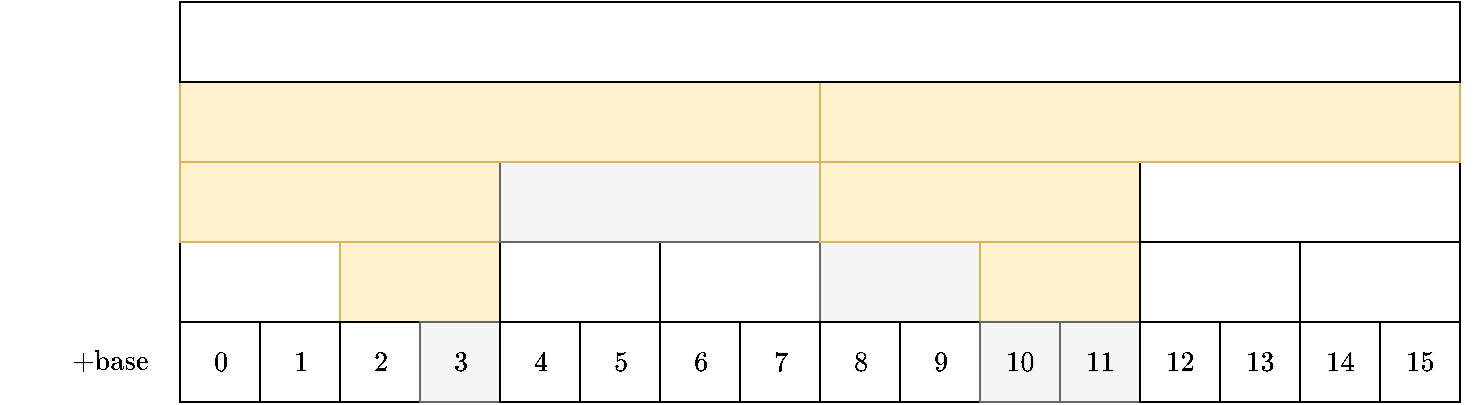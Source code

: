 <mxfile version="12.6.6" type="device"><diagram id="zWc0bXcc1fj7ncZar_JP" name="Page-1"><mxGraphModel dx="796" dy="405" grid="1" gridSize="10" guides="1" tooltips="1" connect="1" arrows="1" fold="1" page="1" pageScale="1" pageWidth="850" pageHeight="1100" math="1" shadow="0"><root><mxCell id="0"/><mxCell id="1" parent="0"/><mxCell id="ZYr_2-Zuq82VGv9pHdYB-1" value="" style="rounded=0;whiteSpace=wrap;html=1;" parent="1" vertex="1"><mxGeometry x="120" y="200" width="80" height="40" as="geometry"/></mxCell><mxCell id="ZYr_2-Zuq82VGv9pHdYB-2" value="" style="rounded=0;whiteSpace=wrap;html=1;" parent="1" vertex="1"><mxGeometry x="120" y="240" width="40" height="40" as="geometry"/></mxCell><mxCell id="ZYr_2-Zuq82VGv9pHdYB-3" value="" style="rounded=0;whiteSpace=wrap;html=1;" parent="1" vertex="1"><mxGeometry x="160" y="240" width="40" height="40" as="geometry"/></mxCell><mxCell id="ZYr_2-Zuq82VGv9pHdYB-4" value="" style="rounded=0;whiteSpace=wrap;html=1;fillColor=#fff2cc;strokeColor=#d6b656;" parent="1" vertex="1"><mxGeometry x="200" y="200" width="80" height="40" as="geometry"/></mxCell><mxCell id="ZYr_2-Zuq82VGv9pHdYB-5" value="" style="rounded=0;whiteSpace=wrap;html=1;" parent="1" vertex="1"><mxGeometry x="200" y="240" width="40" height="40" as="geometry"/></mxCell><mxCell id="ZYr_2-Zuq82VGv9pHdYB-6" value="" style="rounded=0;whiteSpace=wrap;html=1;fillColor=#f5f5f5;strokeColor=#666666;fontColor=#333333;" parent="1" vertex="1"><mxGeometry x="240" y="240" width="40" height="40" as="geometry"/></mxCell><mxCell id="ZYr_2-Zuq82VGv9pHdYB-7" value="" style="rounded=0;whiteSpace=wrap;html=1;" parent="1" vertex="1"><mxGeometry x="280" y="200" width="80" height="40" as="geometry"/></mxCell><mxCell id="ZYr_2-Zuq82VGv9pHdYB-8" value="" style="rounded=0;whiteSpace=wrap;html=1;" parent="1" vertex="1"><mxGeometry x="280" y="240" width="40" height="40" as="geometry"/></mxCell><mxCell id="ZYr_2-Zuq82VGv9pHdYB-9" value="" style="rounded=0;whiteSpace=wrap;html=1;" parent="1" vertex="1"><mxGeometry x="320" y="240" width="40" height="40" as="geometry"/></mxCell><mxCell id="ZYr_2-Zuq82VGv9pHdYB-10" value="" style="rounded=0;whiteSpace=wrap;html=1;" parent="1" vertex="1"><mxGeometry x="360" y="200" width="80" height="40" as="geometry"/></mxCell><mxCell id="ZYr_2-Zuq82VGv9pHdYB-11" value="" style="rounded=0;whiteSpace=wrap;html=1;" parent="1" vertex="1"><mxGeometry x="360" y="240" width="40" height="40" as="geometry"/></mxCell><mxCell id="ZYr_2-Zuq82VGv9pHdYB-12" value="" style="rounded=0;whiteSpace=wrap;html=1;" parent="1" vertex="1"><mxGeometry x="400" y="240" width="40" height="40" as="geometry"/></mxCell><mxCell id="ZYr_2-Zuq82VGv9pHdYB-13" value="" style="rounded=0;whiteSpace=wrap;html=1;fillColor=#f5f5f5;strokeColor=#666666;fontColor=#333333;" parent="1" vertex="1"><mxGeometry x="440" y="200" width="80" height="40" as="geometry"/></mxCell><mxCell id="ZYr_2-Zuq82VGv9pHdYB-14" value="" style="rounded=0;whiteSpace=wrap;html=1;" parent="1" vertex="1"><mxGeometry x="440" y="240" width="40" height="40" as="geometry"/></mxCell><mxCell id="ZYr_2-Zuq82VGv9pHdYB-15" value="" style="rounded=0;whiteSpace=wrap;html=1;" parent="1" vertex="1"><mxGeometry x="480" y="240" width="40" height="40" as="geometry"/></mxCell><mxCell id="ZYr_2-Zuq82VGv9pHdYB-16" value="" style="rounded=0;whiteSpace=wrap;html=1;fillColor=#fff2cc;strokeColor=#d6b656;" parent="1" vertex="1"><mxGeometry x="520" y="200" width="80" height="40" as="geometry"/></mxCell><mxCell id="ZYr_2-Zuq82VGv9pHdYB-17" value="" style="rounded=0;whiteSpace=wrap;html=1;fillColor=#f5f5f5;strokeColor=#666666;fontColor=#333333;" parent="1" vertex="1"><mxGeometry x="520" y="240" width="40" height="40" as="geometry"/></mxCell><mxCell id="ZYr_2-Zuq82VGv9pHdYB-18" value="" style="rounded=0;whiteSpace=wrap;html=1;fillColor=#f5f5f5;strokeColor=#666666;fontColor=#333333;" parent="1" vertex="1"><mxGeometry x="560" y="240" width="40" height="40" as="geometry"/></mxCell><mxCell id="ZYr_2-Zuq82VGv9pHdYB-19" value="" style="rounded=0;whiteSpace=wrap;html=1;" parent="1" vertex="1"><mxGeometry x="600" y="200" width="80" height="40" as="geometry"/></mxCell><mxCell id="ZYr_2-Zuq82VGv9pHdYB-20" value="" style="rounded=0;whiteSpace=wrap;html=1;" parent="1" vertex="1"><mxGeometry x="600" y="240" width="40" height="40" as="geometry"/></mxCell><mxCell id="ZYr_2-Zuq82VGv9pHdYB-21" value="" style="rounded=0;whiteSpace=wrap;html=1;" parent="1" vertex="1"><mxGeometry x="640" y="240" width="40" height="40" as="geometry"/></mxCell><mxCell id="ZYr_2-Zuq82VGv9pHdYB-22" value="" style="rounded=0;whiteSpace=wrap;html=1;" parent="1" vertex="1"><mxGeometry x="680" y="200" width="80" height="40" as="geometry"/></mxCell><mxCell id="ZYr_2-Zuq82VGv9pHdYB-23" value="" style="rounded=0;whiteSpace=wrap;html=1;" parent="1" vertex="1"><mxGeometry x="680" y="240" width="40" height="40" as="geometry"/></mxCell><mxCell id="ZYr_2-Zuq82VGv9pHdYB-24" value="" style="rounded=0;whiteSpace=wrap;html=1;" parent="1" vertex="1"><mxGeometry x="720" y="240" width="40" height="40" as="geometry"/></mxCell><mxCell id="ZYr_2-Zuq82VGv9pHdYB-25" value="" style="rounded=0;whiteSpace=wrap;html=1;fillColor=#fff2cc;strokeColor=#d6b656;" parent="1" vertex="1"><mxGeometry x="120" y="160" width="160" height="40" as="geometry"/></mxCell><mxCell id="ZYr_2-Zuq82VGv9pHdYB-26" value="" style="rounded=0;whiteSpace=wrap;html=1;fillColor=#f5f5f5;strokeColor=#666666;fontColor=#333333;" parent="1" vertex="1"><mxGeometry x="280" y="160" width="160" height="40" as="geometry"/></mxCell><mxCell id="ZYr_2-Zuq82VGv9pHdYB-27" value="" style="rounded=0;whiteSpace=wrap;html=1;fillColor=#fff2cc;strokeColor=#d6b656;" parent="1" vertex="1"><mxGeometry x="120" y="120" width="320" height="40" as="geometry"/></mxCell><mxCell id="ZYr_2-Zuq82VGv9pHdYB-28" value="" style="rounded=0;whiteSpace=wrap;html=1;fillColor=#fff2cc;strokeColor=#d6b656;" parent="1" vertex="1"><mxGeometry x="440" y="160" width="160" height="40" as="geometry"/></mxCell><mxCell id="ZYr_2-Zuq82VGv9pHdYB-29" value="" style="rounded=0;whiteSpace=wrap;html=1;" parent="1" vertex="1"><mxGeometry x="600" y="160" width="160" height="40" as="geometry"/></mxCell><mxCell id="ZYr_2-Zuq82VGv9pHdYB-30" value="" style="rounded=0;whiteSpace=wrap;html=1;fillColor=#fff2cc;strokeColor=#d6b656;" parent="1" vertex="1"><mxGeometry x="440" y="120" width="320" height="40" as="geometry"/></mxCell><mxCell id="ZYr_2-Zuq82VGv9pHdYB-31" value="" style="rounded=0;whiteSpace=wrap;html=1;" parent="1" vertex="1"><mxGeometry x="120" y="80" width="640" height="40" as="geometry"/></mxCell><mxCell id="HHoG4cO4pbRBsrgpjKQk-1" value="$$0$$" style="text;html=1;align=center;verticalAlign=middle;resizable=0;points=[];autosize=1;" vertex="1" parent="1"><mxGeometry x="115" y="250" width="50" height="20" as="geometry"/></mxCell><mxCell id="HHoG4cO4pbRBsrgpjKQk-2" value="$$1$$" style="text;html=1;align=center;verticalAlign=middle;resizable=0;points=[];autosize=1;" vertex="1" parent="1"><mxGeometry x="155" y="250" width="50" height="20" as="geometry"/></mxCell><mxCell id="HHoG4cO4pbRBsrgpjKQk-3" value="$$7$$" style="text;html=1;align=center;verticalAlign=middle;resizable=0;points=[];autosize=1;" vertex="1" parent="1"><mxGeometry x="395" y="250" width="50" height="20" as="geometry"/></mxCell><mxCell id="HHoG4cO4pbRBsrgpjKQk-4" value="$$2$$" style="text;html=1;align=center;verticalAlign=middle;resizable=0;points=[];autosize=1;" vertex="1" parent="1"><mxGeometry x="195" y="250" width="50" height="20" as="geometry"/></mxCell><mxCell id="HHoG4cO4pbRBsrgpjKQk-5" value="$$4$$" style="text;html=1;align=center;verticalAlign=middle;resizable=0;points=[];autosize=1;" vertex="1" parent="1"><mxGeometry x="275" y="250" width="50" height="20" as="geometry"/></mxCell><mxCell id="HHoG4cO4pbRBsrgpjKQk-6" value="$$3$$" style="text;html=1;align=center;verticalAlign=middle;resizable=0;points=[];autosize=1;" vertex="1" parent="1"><mxGeometry x="235" y="250" width="50" height="20" as="geometry"/></mxCell><mxCell id="HHoG4cO4pbRBsrgpjKQk-7" value="$$5$$" style="text;html=1;align=center;verticalAlign=middle;resizable=0;points=[];autosize=1;" vertex="1" parent="1"><mxGeometry x="315" y="250" width="50" height="20" as="geometry"/></mxCell><mxCell id="HHoG4cO4pbRBsrgpjKQk-8" value="$$8$$" style="text;html=1;align=center;verticalAlign=middle;resizable=0;points=[];autosize=1;" vertex="1" parent="1"><mxGeometry x="435" y="250" width="50" height="20" as="geometry"/></mxCell><mxCell id="HHoG4cO4pbRBsrgpjKQk-9" value="$$6$$" style="text;html=1;align=center;verticalAlign=middle;resizable=0;points=[];autosize=1;" vertex="1" parent="1"><mxGeometry x="355" y="250" width="50" height="20" as="geometry"/></mxCell><mxCell id="HHoG4cO4pbRBsrgpjKQk-10" value="$$9$$" style="text;html=1;align=center;verticalAlign=middle;resizable=0;points=[];autosize=1;" vertex="1" parent="1"><mxGeometry x="475" y="250" width="50" height="20" as="geometry"/></mxCell><mxCell id="HHoG4cO4pbRBsrgpjKQk-11" value="$$14$$" style="text;html=1;align=center;verticalAlign=middle;resizable=0;points=[];autosize=1;" vertex="1" parent="1"><mxGeometry x="670" y="250" width="60" height="20" as="geometry"/></mxCell><mxCell id="HHoG4cO4pbRBsrgpjKQk-13" value="$$10$$" style="text;html=1;align=center;verticalAlign=middle;resizable=0;points=[];autosize=1;" vertex="1" parent="1"><mxGeometry x="510" y="250" width="60" height="20" as="geometry"/></mxCell><mxCell id="HHoG4cO4pbRBsrgpjKQk-14" value="$$11$$" style="text;html=1;align=center;verticalAlign=middle;resizable=0;points=[];autosize=1;" vertex="1" parent="1"><mxGeometry x="555" y="250" width="50" height="20" as="geometry"/></mxCell><mxCell id="HHoG4cO4pbRBsrgpjKQk-15" value="$$15$$" style="text;html=1;align=center;verticalAlign=middle;resizable=0;points=[];autosize=1;" vertex="1" parent="1"><mxGeometry x="710" y="250" width="60" height="20" as="geometry"/></mxCell><mxCell id="HHoG4cO4pbRBsrgpjKQk-16" value="$$12$$" style="text;html=1;align=center;verticalAlign=middle;resizable=0;points=[];autosize=1;" vertex="1" parent="1"><mxGeometry x="590" y="250" width="60" height="20" as="geometry"/></mxCell><mxCell id="HHoG4cO4pbRBsrgpjKQk-17" value="$$13$$" style="text;html=1;align=center;verticalAlign=middle;resizable=0;points=[];autosize=1;" vertex="1" parent="1"><mxGeometry x="630" y="250" width="60" height="20" as="geometry"/></mxCell><mxCell id="HHoG4cO4pbRBsrgpjKQk-18" value="$$+\text{base}$$" style="text;html=1;align=center;verticalAlign=middle;resizable=0;points=[];autosize=1;" vertex="1" parent="1"><mxGeometry x="30" y="250" width="110" height="20" as="geometry"/></mxCell></root></mxGraphModel></diagram></mxfile>